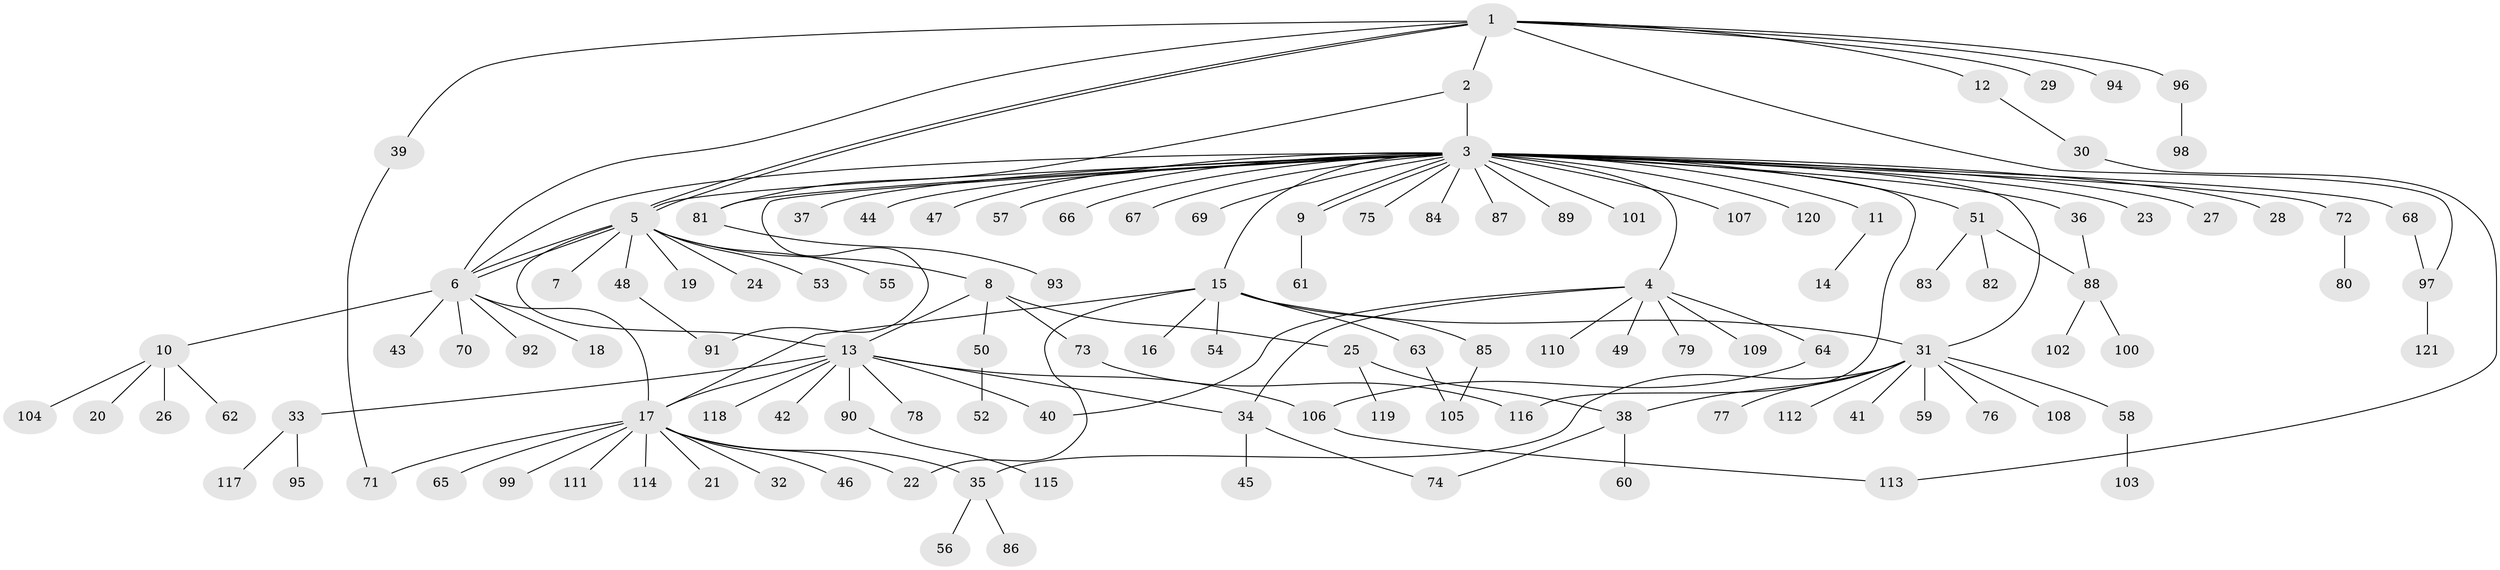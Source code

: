 // Generated by graph-tools (version 1.1) at 2025/01/03/09/25 03:01:40]
// undirected, 121 vertices, 145 edges
graph export_dot {
graph [start="1"]
  node [color=gray90,style=filled];
  1;
  2;
  3;
  4;
  5;
  6;
  7;
  8;
  9;
  10;
  11;
  12;
  13;
  14;
  15;
  16;
  17;
  18;
  19;
  20;
  21;
  22;
  23;
  24;
  25;
  26;
  27;
  28;
  29;
  30;
  31;
  32;
  33;
  34;
  35;
  36;
  37;
  38;
  39;
  40;
  41;
  42;
  43;
  44;
  45;
  46;
  47;
  48;
  49;
  50;
  51;
  52;
  53;
  54;
  55;
  56;
  57;
  58;
  59;
  60;
  61;
  62;
  63;
  64;
  65;
  66;
  67;
  68;
  69;
  70;
  71;
  72;
  73;
  74;
  75;
  76;
  77;
  78;
  79;
  80;
  81;
  82;
  83;
  84;
  85;
  86;
  87;
  88;
  89;
  90;
  91;
  92;
  93;
  94;
  95;
  96;
  97;
  98;
  99;
  100;
  101;
  102;
  103;
  104;
  105;
  106;
  107;
  108;
  109;
  110;
  111;
  112;
  113;
  114;
  115;
  116;
  117;
  118;
  119;
  120;
  121;
  1 -- 2;
  1 -- 5;
  1 -- 5;
  1 -- 6;
  1 -- 12;
  1 -- 29;
  1 -- 39;
  1 -- 94;
  1 -- 96;
  1 -- 97;
  2 -- 3;
  2 -- 81;
  3 -- 4;
  3 -- 5;
  3 -- 6;
  3 -- 9;
  3 -- 9;
  3 -- 11;
  3 -- 15;
  3 -- 23;
  3 -- 27;
  3 -- 28;
  3 -- 31;
  3 -- 36;
  3 -- 37;
  3 -- 44;
  3 -- 47;
  3 -- 51;
  3 -- 57;
  3 -- 66;
  3 -- 67;
  3 -- 68;
  3 -- 69;
  3 -- 72;
  3 -- 75;
  3 -- 81;
  3 -- 84;
  3 -- 87;
  3 -- 89;
  3 -- 91;
  3 -- 101;
  3 -- 107;
  3 -- 116;
  3 -- 120;
  4 -- 34;
  4 -- 40;
  4 -- 49;
  4 -- 64;
  4 -- 79;
  4 -- 109;
  4 -- 110;
  5 -- 6;
  5 -- 6;
  5 -- 7;
  5 -- 8;
  5 -- 13;
  5 -- 19;
  5 -- 24;
  5 -- 48;
  5 -- 53;
  5 -- 55;
  6 -- 10;
  6 -- 17;
  6 -- 18;
  6 -- 43;
  6 -- 70;
  6 -- 92;
  8 -- 13;
  8 -- 25;
  8 -- 50;
  8 -- 73;
  9 -- 61;
  10 -- 20;
  10 -- 26;
  10 -- 62;
  10 -- 104;
  11 -- 14;
  12 -- 30;
  13 -- 17;
  13 -- 33;
  13 -- 34;
  13 -- 40;
  13 -- 42;
  13 -- 78;
  13 -- 90;
  13 -- 106;
  13 -- 118;
  15 -- 16;
  15 -- 17;
  15 -- 22;
  15 -- 31;
  15 -- 54;
  15 -- 63;
  15 -- 85;
  17 -- 21;
  17 -- 22;
  17 -- 32;
  17 -- 35;
  17 -- 46;
  17 -- 65;
  17 -- 71;
  17 -- 99;
  17 -- 111;
  17 -- 114;
  25 -- 38;
  25 -- 119;
  30 -- 113;
  31 -- 35;
  31 -- 38;
  31 -- 41;
  31 -- 58;
  31 -- 59;
  31 -- 76;
  31 -- 77;
  31 -- 108;
  31 -- 112;
  33 -- 95;
  33 -- 117;
  34 -- 45;
  34 -- 74;
  35 -- 56;
  35 -- 86;
  36 -- 88;
  38 -- 60;
  38 -- 74;
  39 -- 71;
  48 -- 91;
  50 -- 52;
  51 -- 82;
  51 -- 83;
  51 -- 88;
  58 -- 103;
  63 -- 105;
  64 -- 106;
  68 -- 97;
  72 -- 80;
  73 -- 116;
  81 -- 93;
  85 -- 105;
  88 -- 100;
  88 -- 102;
  90 -- 115;
  96 -- 98;
  97 -- 121;
  106 -- 113;
}

